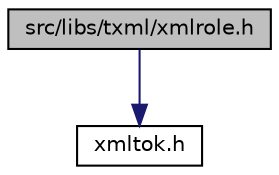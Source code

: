 digraph "src/libs/txml/xmlrole.h"
{
  edge [fontname="Helvetica",fontsize="10",labelfontname="Helvetica",labelfontsize="10"];
  node [fontname="Helvetica",fontsize="10",shape=record];
  Node1 [label="src/libs/txml/xmlrole.h",height=0.2,width=0.4,color="black", fillcolor="grey75", style="filled", fontcolor="black"];
  Node1 -> Node2 [color="midnightblue",fontsize="10",style="solid",fontname="Helvetica"];
  Node2 [label="xmltok.h",height=0.2,width=0.4,color="black", fillcolor="white", style="filled",URL="$xmltok_8h.html"];
}
